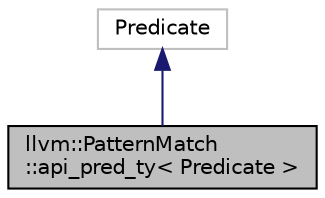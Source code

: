digraph "llvm::PatternMatch::api_pred_ty&lt; Predicate &gt;"
{
 // LATEX_PDF_SIZE
  bgcolor="transparent";
  edge [fontname="Helvetica",fontsize="10",labelfontname="Helvetica",labelfontsize="10"];
  node [fontname="Helvetica",fontsize="10",shape=record];
  Node1 [label="llvm::PatternMatch\l::api_pred_ty\< Predicate \>",height=0.2,width=0.4,color="black", fillcolor="grey75", style="filled", fontcolor="black",tooltip="This helper class is used to match scalar and vector constants that satisfy a specified predicate,..."];
  Node2 -> Node1 [dir="back",color="midnightblue",fontsize="10",style="solid",fontname="Helvetica"];
  Node2 [label="Predicate",height=0.2,width=0.4,color="grey75",tooltip=" "];
}
